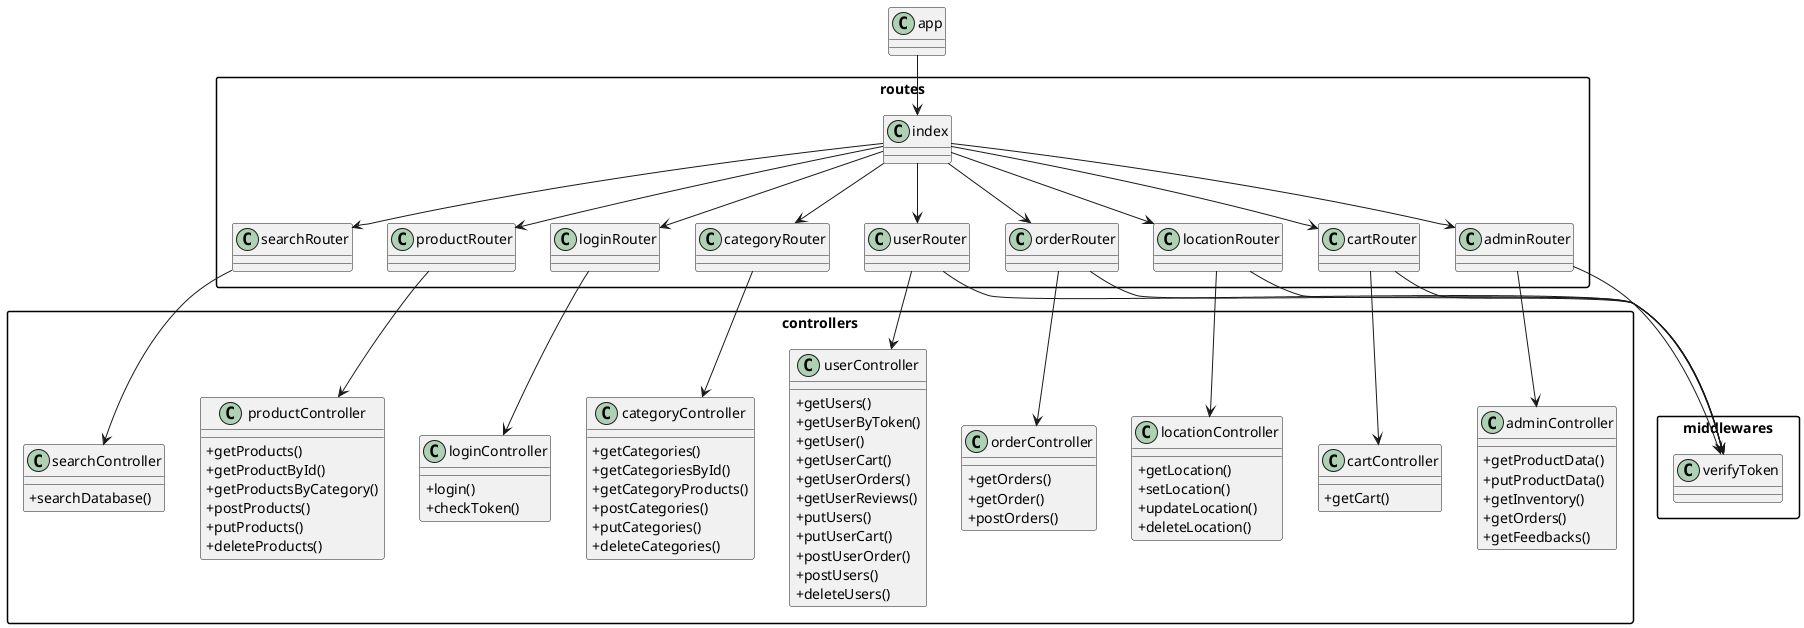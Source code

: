 @startuml
skinparam packageStyle rectangle
skinparam classAttributeIconSize 0

package "controllers" {
  class adminController {
    +getProductData()
    +putProductData()
    +getInventory()
    +getOrders()
    +getFeedbacks()
  }
  class cartController {
    +getCart()
  }
  class categoryController {
    +getCategories()
    +getCategoriesById()
    +getCategoryProducts()
    +postCategories()
    +putCategories()
    +deleteCategories()
  }
  class locationController {
    +getLocation()
    +setLocation()
    +updateLocation()
    +deleteLocation()
  }
  class loginController {
    +login()
    +checkToken()
  }
  class orderController {
    +getOrders()
    +getOrder()
    +postOrders()
  }
  class productController {
    +getProducts()
    +getProductById()
    +getProductsByCategory()
    +postProducts()
    +putProducts()
    +deleteProducts()
  }
  class searchController {
    +searchDatabase()
  }
  class userController {
    +getUsers()
    +getUserByToken()
    +getUser()
    +getUserCart()
    +getUserOrders()
    +getUserReviews()
    +putUsers()
    +putUserCart()
    +postUserOrder()
    +postUsers()
    +deleteUsers()
  }
}

package "routes" {
  class adminRouter
  class cartRouter
  class categoryRouter
  class locationRouter
  class loginRouter
  class orderRouter
  class productRouter
  class searchRouter
  class userRouter
  class index
}

package "middlewares" {
  class verifyToken
}

class app

app   --> index
index --> adminRouter
index --> cartRouter
index --> categoryRouter
index --> locationRouter
index --> loginRouter
index --> orderRouter
index --> productRouter
index --> searchRouter
index --> userRouter

adminRouter --> adminController
cartRouter --> cartController
categoryRouter --> categoryController
locationRouter --> locationController
loginRouter --> loginController
orderRouter --> orderController
productRouter --> productController
searchRouter --> searchController
userRouter --> userController

adminRouter --> verifyToken
cartRouter --> verifyToken
locationRouter --> verifyToken
orderRouter --> verifyToken
userRouter --> verifyToken

@enduml
